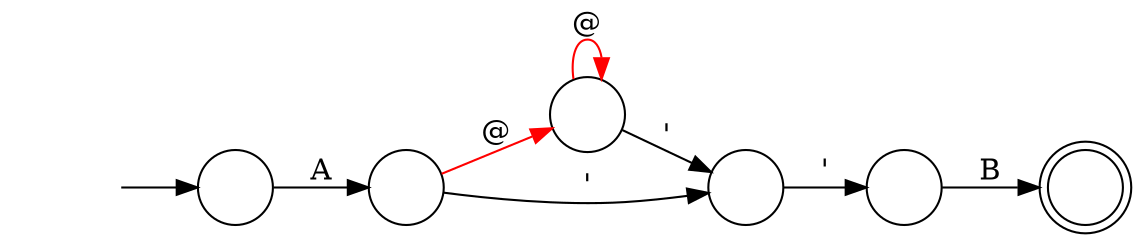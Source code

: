 digraph Automaton {
  rankdir = LR;
  0 [shape=circle,label=""];
  initial [shape=plaintext,label=""];
  initial -> 0
  0 -> 1 [label="A"]
  1 [shape=circle,label=""];
  1 -> 2 [label="@",color=red]
  1 -> 3 [label="'"]
  2 [shape=circle,label=""];
  2 -> 2 [label="@",color=red]
  2 -> 3 [label="'"]
  3 [shape=circle,label=""];
  3 -> 4 [label="'"]
  4 [shape=circle,label=""];
  4 -> 5 [label="B"]
  5 [shape=doublecircle,label=""];
}

